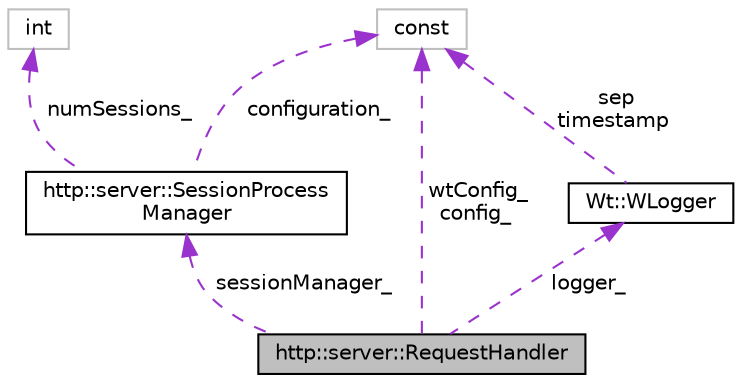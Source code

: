 digraph "http::server::RequestHandler"
{
 // LATEX_PDF_SIZE
  edge [fontname="Helvetica",fontsize="10",labelfontname="Helvetica",labelfontsize="10"];
  node [fontname="Helvetica",fontsize="10",shape=record];
  Node1 [label="http::server::RequestHandler",height=0.2,width=0.4,color="black", fillcolor="grey75", style="filled", fontcolor="black",tooltip="The common handler for all incoming requests."];
  Node2 -> Node1 [dir="back",color="darkorchid3",fontsize="10",style="dashed",label=" sessionManager_" ,fontname="Helvetica"];
  Node2 [label="http::server::SessionProcess\lManager",height=0.2,width=0.4,color="black", fillcolor="white", style="filled",URL="$classhttp_1_1server_1_1SessionProcessManager.html",tooltip="For dedicated processes: maps session ids to child processes and their sockets."];
  Node3 -> Node2 [dir="back",color="darkorchid3",fontsize="10",style="dashed",label=" numSessions_" ,fontname="Helvetica"];
  Node3 [label="int",height=0.2,width=0.4,color="grey75", fillcolor="white", style="filled",tooltip=" "];
  Node4 -> Node2 [dir="back",color="darkorchid3",fontsize="10",style="dashed",label=" configuration_" ,fontname="Helvetica"];
  Node4 [label="const",height=0.2,width=0.4,color="grey75", fillcolor="white", style="filled",tooltip=" "];
  Node5 -> Node1 [dir="back",color="darkorchid3",fontsize="10",style="dashed",label=" logger_" ,fontname="Helvetica"];
  Node5 [label="Wt::WLogger",height=0.2,width=0.4,color="black", fillcolor="white", style="filled",URL="$classWt_1_1WLogger.html",tooltip="A simple logging class."];
  Node4 -> Node5 [dir="back",color="darkorchid3",fontsize="10",style="dashed",label=" sep\ntimestamp" ,fontname="Helvetica"];
  Node4 -> Node1 [dir="back",color="darkorchid3",fontsize="10",style="dashed",label=" wtConfig_\nconfig_" ,fontname="Helvetica"];
}
